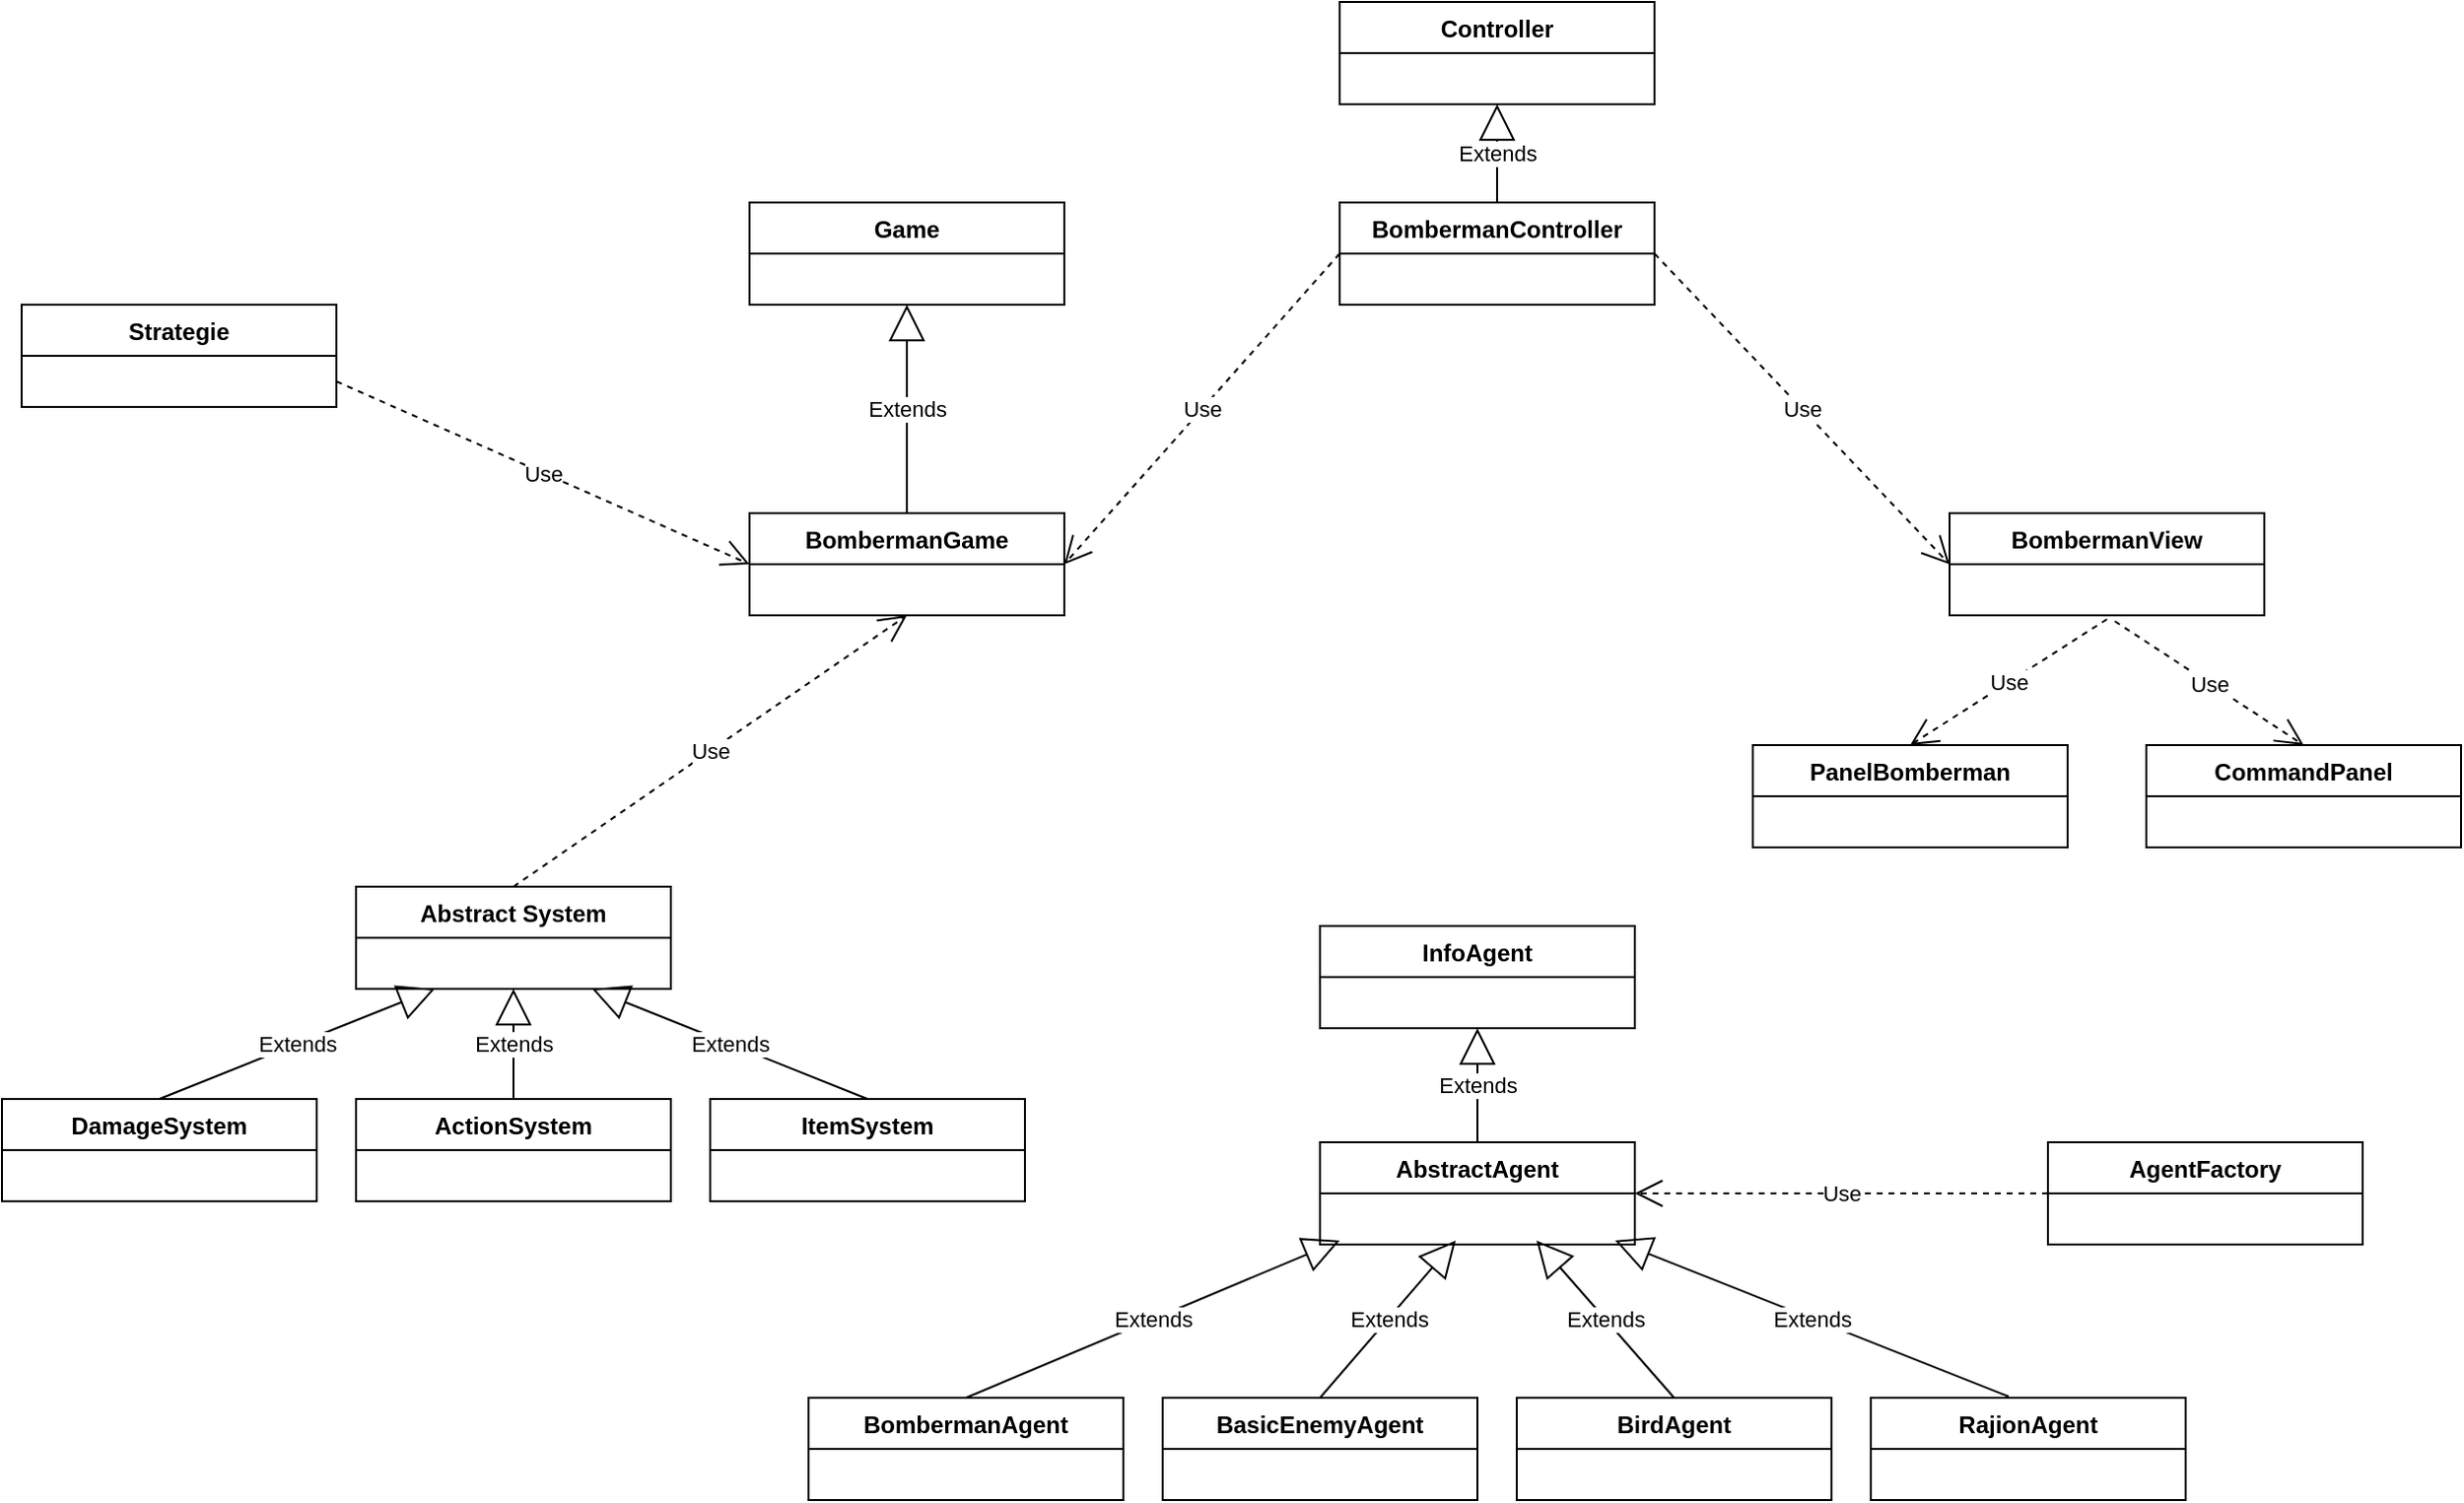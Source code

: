 <mxfile version="12.4.3" type="device" pages="1"><diagram name="Page-1" id="c4acf3e9-155e-7222-9cf6-157b1a14988f"><mxGraphModel dx="2305" dy="2017" grid="1" gridSize="10" guides="1" tooltips="1" connect="1" arrows="1" fold="1" page="1" pageScale="1" pageWidth="850" pageHeight="1100" background="#ffffff" math="0" shadow="0"><root><mxCell id="0"/><mxCell id="1" parent="0"/><mxCell id="olElqUPnL_aV7rSpQFlY-1" value="Game" style="swimlane;fontStyle=1;align=center;verticalAlign=top;childLayout=stackLayout;horizontal=1;startSize=26;horizontalStack=0;resizeParent=1;resizeParentMax=0;resizeLast=0;collapsible=1;marginBottom=0;" parent="1" vertex="1"><mxGeometry x="-250" y="92" width="160" height="52" as="geometry"/></mxCell><mxCell id="olElqUPnL_aV7rSpQFlY-5" value="Controller" style="swimlane;fontStyle=1;align=center;verticalAlign=top;childLayout=stackLayout;horizontal=1;startSize=26;horizontalStack=0;resizeParent=1;resizeParentMax=0;resizeLast=0;collapsible=1;marginBottom=0;" parent="1" vertex="1"><mxGeometry x="50" y="-10" width="160" height="52" as="geometry"/></mxCell><mxCell id="olElqUPnL_aV7rSpQFlY-9" value="BombermanGame" style="swimlane;fontStyle=1;align=center;verticalAlign=top;childLayout=stackLayout;horizontal=1;startSize=26;horizontalStack=0;resizeParent=1;resizeParentMax=0;resizeLast=0;collapsible=1;marginBottom=0;" parent="1" vertex="1"><mxGeometry x="-250" y="250" width="160" height="52" as="geometry"/></mxCell><mxCell id="olElqUPnL_aV7rSpQFlY-19" value="Extends" style="endArrow=block;endSize=16;endFill=0;html=1;exitX=0.5;exitY=0;exitDx=0;exitDy=0;entryX=0.5;entryY=1;entryDx=0;entryDy=0;" parent="1" source="olElqUPnL_aV7rSpQFlY-9" edge="1" target="olElqUPnL_aV7rSpQFlY-1"><mxGeometry width="160" relative="1" as="geometry"><mxPoint x="-220" y="253.5" as="sourcePoint"/><mxPoint x="-140" y="216" as="targetPoint"/></mxGeometry></mxCell><mxCell id="olElqUPnL_aV7rSpQFlY-28" value="Extends" style="endArrow=block;endSize=16;endFill=0;html=1;exitX=0.5;exitY=0;exitDx=0;exitDy=0;entryX=0.5;entryY=1;entryDx=0;entryDy=0;" parent="1" edge="1" target="olElqUPnL_aV7rSpQFlY-5" source="olElqUPnL_aV7rSpQFlY-24"><mxGeometry width="160" relative="1" as="geometry"><mxPoint x="129" y="130" as="sourcePoint"/><mxPoint x="129" y="50.004" as="targetPoint"/></mxGeometry></mxCell><mxCell id="olElqUPnL_aV7rSpQFlY-34" value="AbstractAgent" style="swimlane;fontStyle=1;align=center;verticalAlign=top;childLayout=stackLayout;horizontal=1;startSize=26;horizontalStack=0;resizeParent=1;resizeParentMax=0;resizeLast=0;collapsible=1;marginBottom=0;" parent="1" vertex="1"><mxGeometry x="40" y="570" width="160" height="52" as="geometry"/></mxCell><mxCell id="olElqUPnL_aV7rSpQFlY-38" value="BirdAgent" style="swimlane;fontStyle=1;align=center;verticalAlign=top;childLayout=stackLayout;horizontal=1;startSize=26;horizontalStack=0;resizeParent=1;resizeParentMax=0;resizeLast=0;collapsible=1;marginBottom=0;" parent="1" vertex="1"><mxGeometry x="140" y="700" width="160" height="52" as="geometry"/></mxCell><mxCell id="olElqUPnL_aV7rSpQFlY-42" value="RajionAgent" style="swimlane;fontStyle=1;align=center;verticalAlign=top;childLayout=stackLayout;horizontal=1;startSize=26;horizontalStack=0;resizeParent=1;resizeParentMax=0;resizeLast=0;collapsible=1;marginBottom=0;" parent="1" vertex="1"><mxGeometry x="320" y="700" width="160" height="52" as="geometry"/></mxCell><mxCell id="olElqUPnL_aV7rSpQFlY-46" value="BasicEnemyAgent" style="swimlane;fontStyle=1;align=center;verticalAlign=top;childLayout=stackLayout;horizontal=1;startSize=26;horizontalStack=0;resizeParent=1;resizeParentMax=0;resizeLast=0;collapsible=1;marginBottom=0;" parent="1" vertex="1"><mxGeometry x="-40" y="700" width="160" height="52" as="geometry"/></mxCell><mxCell id="olElqUPnL_aV7rSpQFlY-50" value="BombermanAgent" style="swimlane;fontStyle=1;align=center;verticalAlign=top;childLayout=stackLayout;horizontal=1;startSize=26;horizontalStack=0;resizeParent=1;resizeParentMax=0;resizeLast=0;collapsible=1;marginBottom=0;" parent="1" vertex="1"><mxGeometry x="-220" y="700" width="160" height="52" as="geometry"/></mxCell><mxCell id="olElqUPnL_aV7rSpQFlY-58" value="Extends" style="endArrow=block;endSize=16;endFill=0;html=1;exitX=0.5;exitY=0;exitDx=0;exitDy=0;" parent="1" source="olElqUPnL_aV7rSpQFlY-50" edge="1"><mxGeometry width="160" relative="1" as="geometry"><mxPoint x="-160" y="690" as="sourcePoint"/><mxPoint x="50" y="620" as="targetPoint"/></mxGeometry></mxCell><mxCell id="olElqUPnL_aV7rSpQFlY-59" value="Extends" style="endArrow=block;endSize=16;endFill=0;html=1;exitX=0.5;exitY=0;exitDx=0;exitDy=0;" parent="1" source="olElqUPnL_aV7rSpQFlY-46" edge="1"><mxGeometry width="160" relative="1" as="geometry"><mxPoint x="10" y="700" as="sourcePoint"/><mxPoint x="109" y="620" as="targetPoint"/></mxGeometry></mxCell><mxCell id="olElqUPnL_aV7rSpQFlY-60" value="Extends" style="endArrow=block;endSize=16;endFill=0;html=1;exitX=0.5;exitY=0;exitDx=0;exitDy=0;" parent="1" source="olElqUPnL_aV7rSpQFlY-38" edge="1"><mxGeometry width="160" relative="1" as="geometry"><mxPoint x="140" y="710" as="sourcePoint"/><mxPoint x="150" y="620" as="targetPoint"/></mxGeometry></mxCell><mxCell id="olElqUPnL_aV7rSpQFlY-61" value="Extends" style="endArrow=block;endSize=16;endFill=0;html=1;exitX=0.438;exitY=-0.012;exitDx=0;exitDy=0;exitPerimeter=0;" parent="1" source="olElqUPnL_aV7rSpQFlY-42" edge="1"><mxGeometry width="160" relative="1" as="geometry"><mxPoint x="350" y="730" as="sourcePoint"/><mxPoint x="190" y="620" as="targetPoint"/></mxGeometry></mxCell><mxCell id="olElqUPnL_aV7rSpQFlY-66" value="BombermanView" style="swimlane;fontStyle=1;align=center;verticalAlign=top;childLayout=stackLayout;horizontal=1;startSize=26;horizontalStack=0;resizeParent=1;resizeParentMax=0;resizeLast=0;collapsible=1;marginBottom=0;" parent="1" vertex="1"><mxGeometry x="360" y="250" width="160" height="52" as="geometry"/></mxCell><mxCell id="olElqUPnL_aV7rSpQFlY-71" value="PanelBomberman" style="swimlane;fontStyle=1;align=center;verticalAlign=top;childLayout=stackLayout;horizontal=1;startSize=26;horizontalStack=0;resizeParent=1;resizeParentMax=0;resizeLast=0;collapsible=1;marginBottom=0;" parent="1" vertex="1"><mxGeometry x="260" y="368" width="160" height="52" as="geometry"/></mxCell><mxCell id="olElqUPnL_aV7rSpQFlY-75" value="CommandPanel" style="swimlane;fontStyle=1;align=center;verticalAlign=top;childLayout=stackLayout;horizontal=1;startSize=26;horizontalStack=0;resizeParent=1;resizeParentMax=0;resizeLast=0;collapsible=1;marginBottom=0;" parent="1" vertex="1"><mxGeometry x="460" y="368" width="160" height="52" as="geometry"/></mxCell><mxCell id="olElqUPnL_aV7rSpQFlY-79" value="Use" style="endArrow=open;endSize=12;dashed=1;html=1;entryX=0.5;entryY=0;entryDx=0;entryDy=0;exitX=0.525;exitY=1.115;exitDx=0;exitDy=0;exitPerimeter=0;" parent="1" target="olElqUPnL_aV7rSpQFlY-75" edge="1"><mxGeometry width="160" relative="1" as="geometry"><mxPoint x="444" y="304.99" as="sourcePoint"/><mxPoint x="580" y="377.5" as="targetPoint"/></mxGeometry></mxCell><mxCell id="olElqUPnL_aV7rSpQFlY-80" value="Use" style="endArrow=open;endSize=12;dashed=1;html=1;exitX=0.5;exitY=1.077;exitDx=0;exitDy=0;exitPerimeter=0;entryX=0.5;entryY=0;entryDx=0;entryDy=0;" parent="1" target="olElqUPnL_aV7rSpQFlY-71" edge="1"><mxGeometry width="160" relative="1" as="geometry"><mxPoint x="440" y="304.002" as="sourcePoint"/><mxPoint x="500" y="380" as="targetPoint"/></mxGeometry></mxCell><mxCell id="olElqUPnL_aV7rSpQFlY-82" value="Use" style="endArrow=open;endSize=12;dashed=1;html=1;exitX=0;exitY=0.5;exitDx=0;exitDy=0;entryX=1;entryY=0.5;entryDx=0;entryDy=0;" parent="1" source="olElqUPnL_aV7rSpQFlY-24" target="olElqUPnL_aV7rSpQFlY-9" edge="1"><mxGeometry width="160" relative="1" as="geometry"><mxPoint x="48.08" y="257.996" as="sourcePoint"/><mxPoint x="-59.04" y="341.994" as="targetPoint"/></mxGeometry></mxCell><mxCell id="olElqUPnL_aV7rSpQFlY-83" value="Use" style="endArrow=open;endSize=12;dashed=1;html=1;exitX=1;exitY=0.5;exitDx=0;exitDy=0;entryX=0;entryY=0.5;entryDx=0;entryDy=0;" parent="1" source="olElqUPnL_aV7rSpQFlY-24" edge="1" target="olElqUPnL_aV7rSpQFlY-66"><mxGeometry width="160" relative="1" as="geometry"><mxPoint x="213.04" y="255.994" as="sourcePoint"/><mxPoint x="320" y="340" as="targetPoint"/></mxGeometry></mxCell><mxCell id="olElqUPnL_aV7rSpQFlY-85" value="InfoAgent" style="swimlane;fontStyle=1;align=center;verticalAlign=top;childLayout=stackLayout;horizontal=1;startSize=26;horizontalStack=0;resizeParent=1;resizeParentMax=0;resizeLast=0;collapsible=1;marginBottom=0;" parent="1" vertex="1"><mxGeometry x="40" y="460" width="160" height="52" as="geometry"/></mxCell><mxCell id="olElqUPnL_aV7rSpQFlY-89" value="Extends" style="endArrow=block;endSize=16;endFill=0;html=1;exitX=0.5;exitY=0;exitDx=0;exitDy=0;entryX=0.5;entryY=1;entryDx=0;entryDy=0;" parent="1" source="olElqUPnL_aV7rSpQFlY-34" edge="1" target="olElqUPnL_aV7rSpQFlY-85"><mxGeometry width="160" relative="1" as="geometry"><mxPoint x="80" y="520" as="sourcePoint"/><mxPoint x="120" y="500" as="targetPoint"/></mxGeometry></mxCell><mxCell id="LfSwcu0L7vIEiYzTEpRB-1" value="Use" style="endArrow=open;endSize=12;dashed=1;html=1;entryX=0;entryY=0.5;entryDx=0;entryDy=0;exitX=1;exitY=0.75;exitDx=0;exitDy=0;" parent="1" target="olElqUPnL_aV7rSpQFlY-9" edge="1" source="LfSwcu0L7vIEiYzTEpRB-2"><mxGeometry width="160" relative="1" as="geometry"><mxPoint x="-440" y="260" as="sourcePoint"/><mxPoint x="-220" y="335" as="targetPoint"/></mxGeometry></mxCell><mxCell id="LfSwcu0L7vIEiYzTEpRB-2" value="Strategie" style="swimlane;fontStyle=1;align=center;verticalAlign=top;childLayout=stackLayout;horizontal=1;startSize=26;horizontalStack=0;resizeParent=1;resizeParentMax=0;resizeLast=0;collapsible=1;marginBottom=0;" parent="1" vertex="1"><mxGeometry x="-620" y="144" width="160" height="52" as="geometry"/></mxCell><mxCell id="sl3L9NajWKkjFewEsj5y-1" value="Abstract System" style="swimlane;fontStyle=1;align=center;verticalAlign=top;childLayout=stackLayout;horizontal=1;startSize=26;horizontalStack=0;resizeParent=1;resizeParentMax=0;resizeLast=0;collapsible=1;marginBottom=0;" vertex="1" parent="1"><mxGeometry x="-450" y="440" width="160" height="52" as="geometry"/></mxCell><mxCell id="sl3L9NajWKkjFewEsj5y-2" value="ActionSystem" style="swimlane;fontStyle=1;align=center;verticalAlign=top;childLayout=stackLayout;horizontal=1;startSize=26;horizontalStack=0;resizeParent=1;resizeParentMax=0;resizeLast=0;collapsible=1;marginBottom=0;" vertex="1" parent="1"><mxGeometry x="-450" y="548" width="160" height="52" as="geometry"/></mxCell><mxCell id="sl3L9NajWKkjFewEsj5y-3" value="DamageSystem" style="swimlane;fontStyle=1;align=center;verticalAlign=top;childLayout=stackLayout;horizontal=1;startSize=26;horizontalStack=0;resizeParent=1;resizeParentMax=0;resizeLast=0;collapsible=1;marginBottom=0;" vertex="1" parent="1"><mxGeometry x="-630" y="548" width="160" height="52" as="geometry"/></mxCell><mxCell id="sl3L9NajWKkjFewEsj5y-4" value="ItemSystem" style="swimlane;fontStyle=1;align=center;verticalAlign=top;childLayout=stackLayout;horizontal=1;startSize=26;horizontalStack=0;resizeParent=1;resizeParentMax=0;resizeLast=0;collapsible=1;marginBottom=0;" vertex="1" parent="1"><mxGeometry x="-270" y="548" width="160" height="52" as="geometry"/></mxCell><mxCell id="sl3L9NajWKkjFewEsj5y-6" value="Extends" style="endArrow=block;endSize=16;endFill=0;html=1;exitX=0.5;exitY=0;exitDx=0;exitDy=0;entryX=0.25;entryY=1;entryDx=0;entryDy=0;" edge="1" parent="1" source="sl3L9NajWKkjFewEsj5y-3" target="sl3L9NajWKkjFewEsj5y-1"><mxGeometry width="160" relative="1" as="geometry"><mxPoint x="-570" y="548" as="sourcePoint"/><mxPoint x="-530" y="420" as="targetPoint"/></mxGeometry></mxCell><mxCell id="sl3L9NajWKkjFewEsj5y-7" value="Extends" style="endArrow=block;endSize=16;endFill=0;html=1;exitX=0.5;exitY=0;exitDx=0;exitDy=0;entryX=0.5;entryY=1;entryDx=0;entryDy=0;" edge="1" parent="1" source="sl3L9NajWKkjFewEsj5y-2" target="sl3L9NajWKkjFewEsj5y-1"><mxGeometry width="160" relative="1" as="geometry"><mxPoint x="-380.5" y="610" as="sourcePoint"/><mxPoint x="-380.5" y="492" as="targetPoint"/></mxGeometry></mxCell><mxCell id="sl3L9NajWKkjFewEsj5y-8" value="Extends" style="endArrow=block;endSize=16;endFill=0;html=1;exitX=0.5;exitY=0;exitDx=0;exitDy=0;entryX=0.75;entryY=1;entryDx=0;entryDy=0;" edge="1" parent="1" source="sl3L9NajWKkjFewEsj5y-4" target="sl3L9NajWKkjFewEsj5y-1"><mxGeometry width="160" relative="1" as="geometry"><mxPoint x="-220" y="548" as="sourcePoint"/><mxPoint x="-220" y="430" as="targetPoint"/></mxGeometry></mxCell><mxCell id="sl3L9NajWKkjFewEsj5y-10" value="Use" style="endArrow=open;endSize=12;dashed=1;html=1;entryX=0.5;entryY=1;entryDx=0;entryDy=0;exitX=0.5;exitY=0;exitDx=0;exitDy=0;" edge="1" parent="1" source="sl3L9NajWKkjFewEsj5y-1" target="olElqUPnL_aV7rSpQFlY-9"><mxGeometry width="160" relative="1" as="geometry"><mxPoint x="-320" y="380" as="sourcePoint"/><mxPoint x="-160" y="419" as="targetPoint"/></mxGeometry></mxCell><mxCell id="sl3L9NajWKkjFewEsj5y-12" value="AgentFactory" style="swimlane;fontStyle=1;align=center;verticalAlign=top;childLayout=stackLayout;horizontal=1;startSize=26;horizontalStack=0;resizeParent=1;resizeParentMax=0;resizeLast=0;collapsible=1;marginBottom=0;" vertex="1" parent="1"><mxGeometry x="410" y="570" width="160" height="52" as="geometry"/></mxCell><mxCell id="sl3L9NajWKkjFewEsj5y-13" value="Use" style="endArrow=open;endSize=12;dashed=1;html=1;exitX=0;exitY=0.5;exitDx=0;exitDy=0;entryX=1;entryY=0.5;entryDx=0;entryDy=0;" edge="1" parent="1" source="sl3L9NajWKkjFewEsj5y-12" target="olElqUPnL_aV7rSpQFlY-34"><mxGeometry width="160" relative="1" as="geometry"><mxPoint x="260" y="472" as="sourcePoint"/><mxPoint x="380" y="402" as="targetPoint"/></mxGeometry></mxCell><mxCell id="olElqUPnL_aV7rSpQFlY-24" value="BombermanController" style="swimlane;fontStyle=1;align=center;verticalAlign=top;childLayout=stackLayout;horizontal=1;startSize=26;horizontalStack=0;resizeParent=1;resizeParentMax=0;resizeLast=0;collapsible=1;marginBottom=0;" parent="1" vertex="1"><mxGeometry x="50" y="92" width="160" height="52" as="geometry"/></mxCell></root></mxGraphModel></diagram></mxfile>